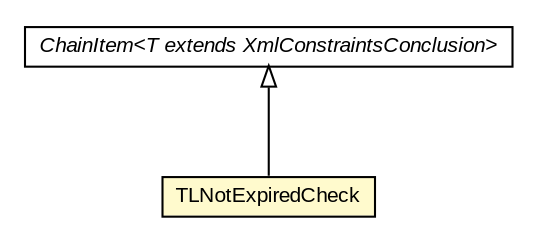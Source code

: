 #!/usr/local/bin/dot
#
# Class diagram 
# Generated by UMLGraph version R5_6-24-gf6e263 (http://www.umlgraph.org/)
#

digraph G {
	edge [fontname="arial",fontsize=10,labelfontname="arial",labelfontsize=10];
	node [fontname="arial",fontsize=10,shape=plaintext];
	nodesep=0.25;
	ranksep=0.5;
	// eu.europa.esig.dss.validation.process.ChainItem<T extends eu.europa.esig.dss.jaxb.detailedreport.XmlConstraintsConclusion>
	c687689 [label=<<table title="eu.europa.esig.dss.validation.process.ChainItem" border="0" cellborder="1" cellspacing="0" cellpadding="2" port="p" href="../../../ChainItem.html">
		<tr><td><table border="0" cellspacing="0" cellpadding="1">
<tr><td align="center" balign="center"><font face="arial italic"> ChainItem&lt;T extends XmlConstraintsConclusion&gt; </font></td></tr>
		</table></td></tr>
		</table>>, URL="../../../ChainItem.html", fontname="arial", fontcolor="black", fontsize=10.0];
	// eu.europa.esig.dss.validation.process.qualification.trust.checks.TLNotExpiredCheck
	c687819 [label=<<table title="eu.europa.esig.dss.validation.process.qualification.trust.checks.TLNotExpiredCheck" border="0" cellborder="1" cellspacing="0" cellpadding="2" port="p" bgcolor="lemonChiffon" href="./TLNotExpiredCheck.html">
		<tr><td><table border="0" cellspacing="0" cellpadding="1">
<tr><td align="center" balign="center"> TLNotExpiredCheck </td></tr>
		</table></td></tr>
		</table>>, URL="./TLNotExpiredCheck.html", fontname="arial", fontcolor="black", fontsize=10.0];
	//eu.europa.esig.dss.validation.process.qualification.trust.checks.TLNotExpiredCheck extends eu.europa.esig.dss.validation.process.ChainItem<eu.europa.esig.dss.jaxb.detailedreport.XmlTLAnalysis>
	c687689:p -> c687819:p [dir=back,arrowtail=empty];
}


